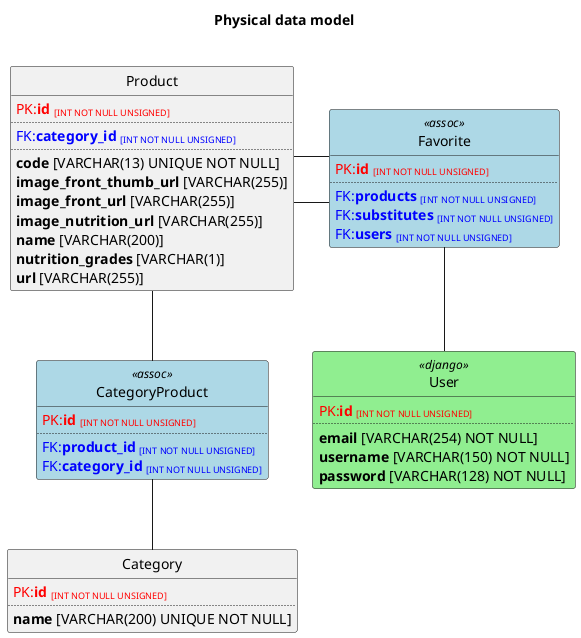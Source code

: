@startuml
title Physical data model\n

/' = = = = = = = STYLE = = = = = = = '/
hide empty methods
hide circle
skinparam linetype ortho
skinparam class {
    BackgroundColor<<assoc>> lightblue
    BackgroundColor<<django>> lightgreen
}

/' = = = = = = = MACRO = = = = = = = '/
!define rel(a,b,c,d,e) a c e
!define pyk(n,t="INT NOT NULL UNSIGNED") <font color="red">PK:<b>n</b> <size:09>[t]</size></font>
!define fnk(n,r,t="INT NOT NULL UNSIGNED") <font color="blue">FK:<b>n</b> <size:09>[t]</size></font>
!define fpk(n,r,t="INT NOT NULL UNSIGNED") <font color="green">PFK:<b>n</b> <size:09>[t]</size></font>
!define att(n,u,s) {field} <b>n</b> [s]

/' = = = = = = = CLASSE = = = = = = = '/
class Category
class CategoryProduct <<assoc>>
class Favorite <<assoc>>
class Product
class User <<django>>


/' = = = = = = = RELATION = = = = = = = '/
rel(Product,1..,--,1..*,CategoryProduct)
rel(CategoryProduct,1..*,--,1..,Category)
rel(User,1..,-up-,1..*,Favorite)
rel(Product,1..*,--,1..*,Favorite)
rel(Product,1..*,-,1..*,Favorite)


/' = = = = = = = KEY = = = = = = = '/
class Category {
    pyk(id)
    ..
}

class CategoryProduct {
    pyk(id)
    ..
    fnk(product_id,product.id)
    fnk(category_id,category.id)
}

class Favorite {
    pyk(id)
    ..
    fnk(products,product.id)
    fnk(substitutes,product.id)
    fnk(users,user.id)
}

class Product {
    pyk(id)
    ..
    fnk(category_id,category.id)
    ..
}

class User {
    pyk(id)
    ..
}


/' = = = = = = = ATTRIBUTE = = = = = = = '/
class Category {
    att(name,String,VARCHAR(200) UNIQUE NOT NULL)
}

class Product {
    att(code,String,VARCHAR(13) UNIQUE NOT NULL)
    att(image_front_thumb_url,String,VARCHAR(255))
    att(image_front_url,String,VARCHAR(255))
    att(image_nutrition_url,String,VARCHAR(255))
    att(name,String,VARCHAR(200))
    att(nutrition_grades,String,VARCHAR(1))
    att(url,String,VARCHAR(255))
}

class User {
    att(email,String,VARCHAR(254) NOT NULL)
    att(username,String,VARCHAR(150) NOT NULL)
    att(password,String,VARCHAR(128) NOT NULL)
}
@enduml
